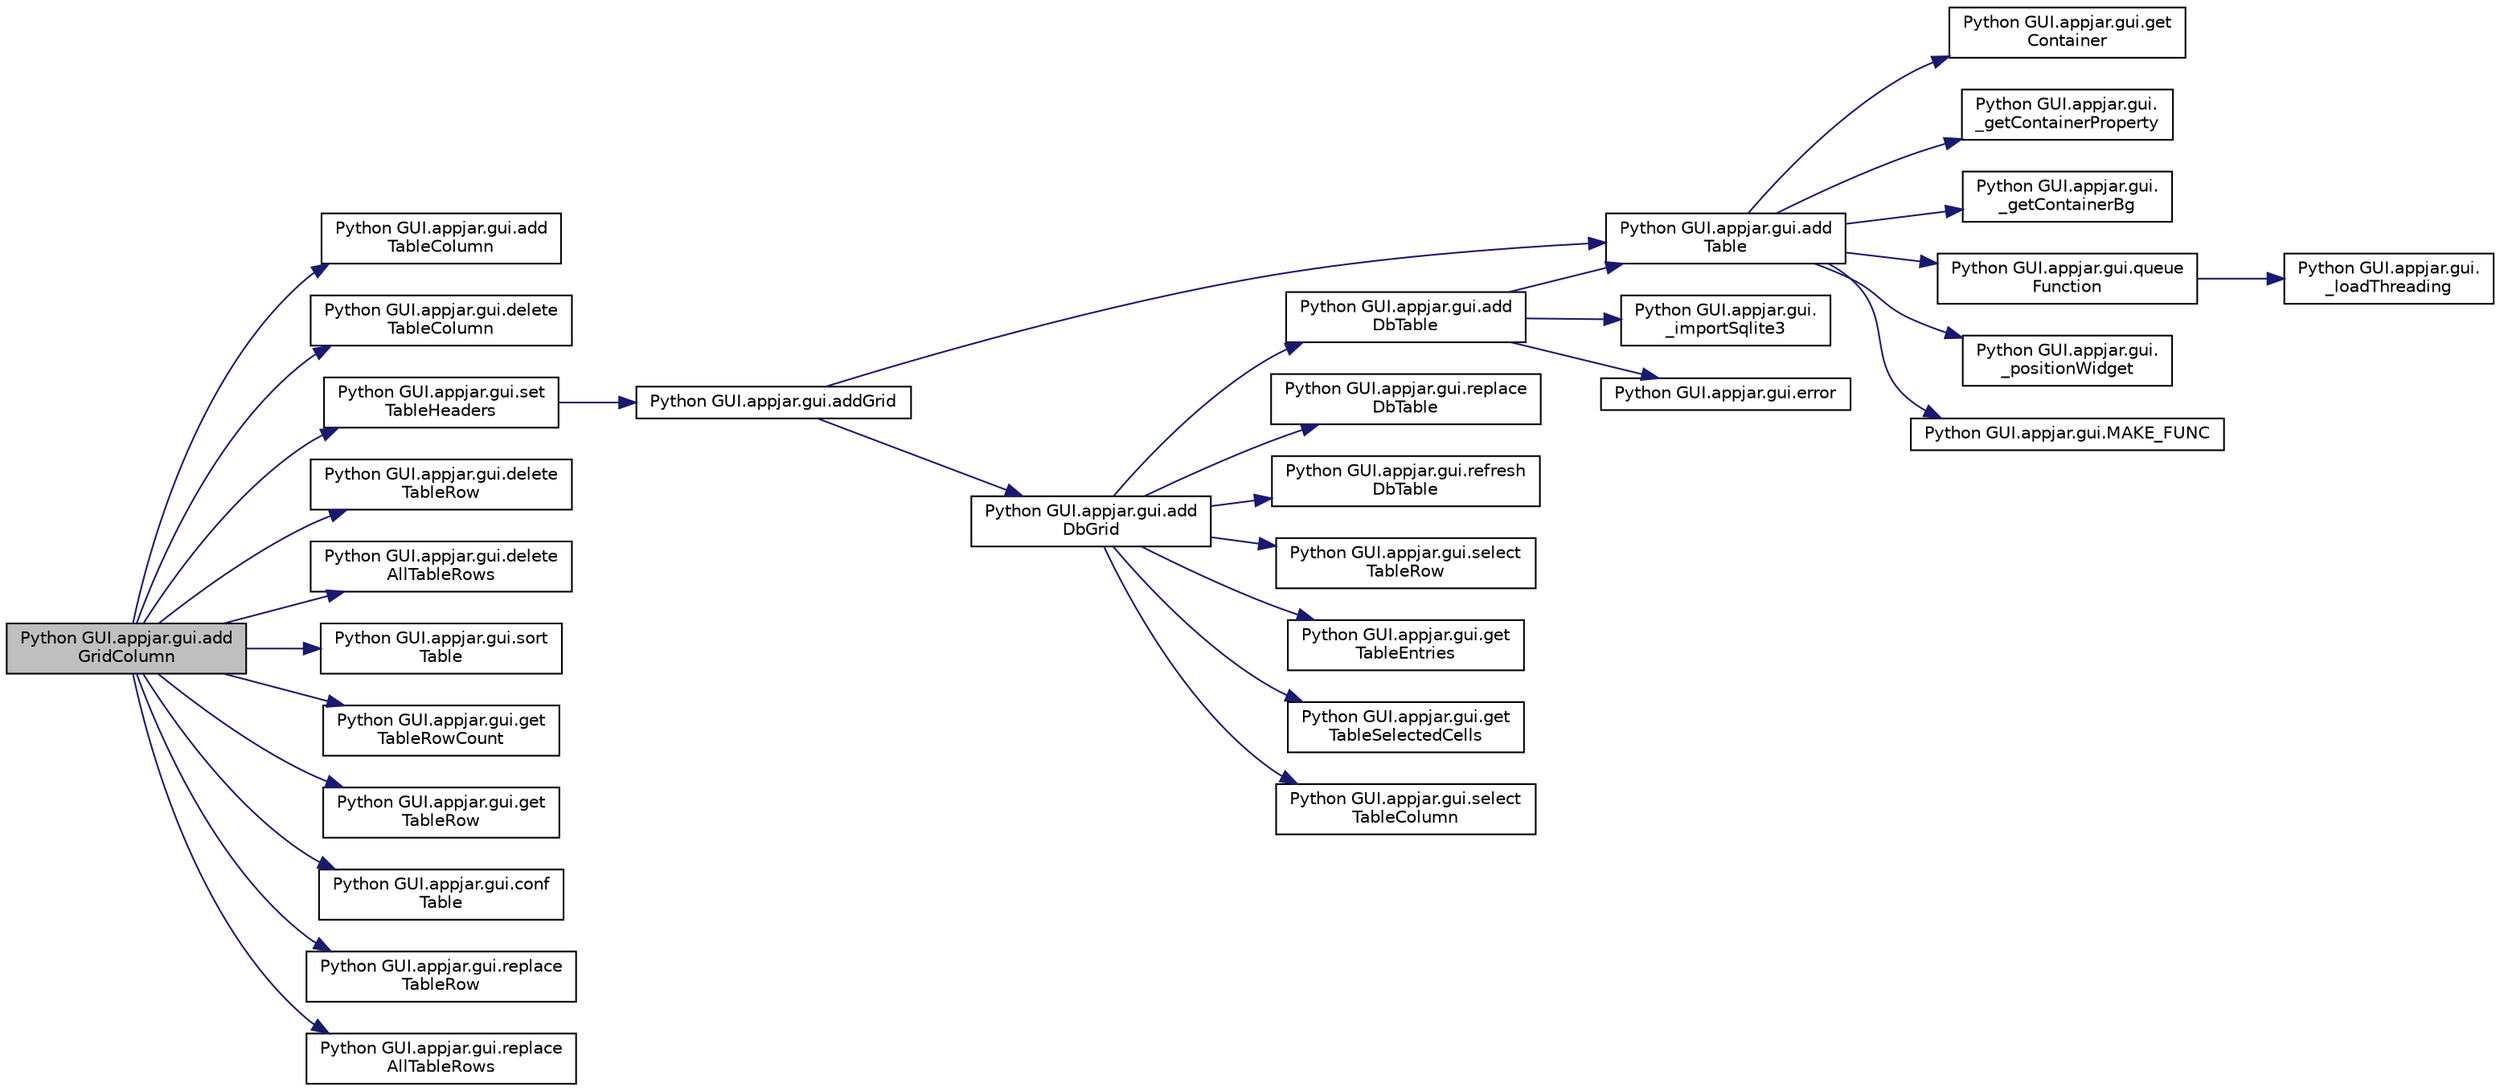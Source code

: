 digraph "Python GUI.appjar.gui.addGridColumn"
{
  edge [fontname="Helvetica",fontsize="10",labelfontname="Helvetica",labelfontsize="10"];
  node [fontname="Helvetica",fontsize="10",shape=record];
  rankdir="LR";
  Node379 [label="Python GUI.appjar.gui.add\lGridColumn",height=0.2,width=0.4,color="black", fillcolor="grey75", style="filled", fontcolor="black"];
  Node379 -> Node380 [color="midnightblue",fontsize="10",style="solid",fontname="Helvetica"];
  Node380 [label="Python GUI.appjar.gui.add\lTableColumn",height=0.2,width=0.4,color="black", fillcolor="white", style="filled",URL="$class_python_01_g_u_i_1_1appjar_1_1gui.html#ab23cc6b9650da8d4398dddaaa3bcec03"];
  Node379 -> Node381 [color="midnightblue",fontsize="10",style="solid",fontname="Helvetica"];
  Node381 [label="Python GUI.appjar.gui.delete\lTableColumn",height=0.2,width=0.4,color="black", fillcolor="white", style="filled",URL="$class_python_01_g_u_i_1_1appjar_1_1gui.html#af696592c47136b2da50a4aa7b1b3e45b"];
  Node379 -> Node382 [color="midnightblue",fontsize="10",style="solid",fontname="Helvetica"];
  Node382 [label="Python GUI.appjar.gui.set\lTableHeaders",height=0.2,width=0.4,color="black", fillcolor="white", style="filled",URL="$class_python_01_g_u_i_1_1appjar_1_1gui.html#a1707714dd4a84b284f8d07faa14f16c1"];
  Node382 -> Node383 [color="midnightblue",fontsize="10",style="solid",fontname="Helvetica"];
  Node383 [label="Python GUI.appjar.gui.addGrid",height=0.2,width=0.4,color="black", fillcolor="white", style="filled",URL="$class_python_01_g_u_i_1_1appjar_1_1gui.html#abcc4ab3e43d1c126773b6131fcfca071"];
  Node383 -> Node384 [color="midnightblue",fontsize="10",style="solid",fontname="Helvetica"];
  Node384 [label="Python GUI.appjar.gui.add\lTable",height=0.2,width=0.4,color="black", fillcolor="white", style="filled",URL="$class_python_01_g_u_i_1_1appjar_1_1gui.html#afed5cffabe4edde6b5d18c2b8c5b3858"];
  Node384 -> Node385 [color="midnightblue",fontsize="10",style="solid",fontname="Helvetica"];
  Node385 [label="Python GUI.appjar.gui.get\lContainer",height=0.2,width=0.4,color="black", fillcolor="white", style="filled",URL="$class_python_01_g_u_i_1_1appjar_1_1gui.html#aa89c83e95e3952f6cc39fc23dffa15ce"];
  Node384 -> Node386 [color="midnightblue",fontsize="10",style="solid",fontname="Helvetica"];
  Node386 [label="Python GUI.appjar.gui.\l_getContainerProperty",height=0.2,width=0.4,color="black", fillcolor="white", style="filled",URL="$class_python_01_g_u_i_1_1appjar_1_1gui.html#aa0cf90816634eb9855a518e37d864ec1"];
  Node384 -> Node387 [color="midnightblue",fontsize="10",style="solid",fontname="Helvetica"];
  Node387 [label="Python GUI.appjar.gui.\l_getContainerBg",height=0.2,width=0.4,color="black", fillcolor="white", style="filled",URL="$class_python_01_g_u_i_1_1appjar_1_1gui.html#a7ca2e28f0ccf3c5e00ca64676c496afd"];
  Node384 -> Node388 [color="midnightblue",fontsize="10",style="solid",fontname="Helvetica"];
  Node388 [label="Python GUI.appjar.gui.queue\lFunction",height=0.2,width=0.4,color="black", fillcolor="white", style="filled",URL="$class_python_01_g_u_i_1_1appjar_1_1gui.html#aa1f4470e86a68404917803bdc62a6a2a"];
  Node388 -> Node389 [color="midnightblue",fontsize="10",style="solid",fontname="Helvetica"];
  Node389 [label="Python GUI.appjar.gui.\l_loadThreading",height=0.2,width=0.4,color="black", fillcolor="white", style="filled",URL="$class_python_01_g_u_i_1_1appjar_1_1gui.html#a98e0a521a795bbc342493e84d1b157d1"];
  Node384 -> Node390 [color="midnightblue",fontsize="10",style="solid",fontname="Helvetica"];
  Node390 [label="Python GUI.appjar.gui.\l_positionWidget",height=0.2,width=0.4,color="black", fillcolor="white", style="filled",URL="$class_python_01_g_u_i_1_1appjar_1_1gui.html#a994cf4bbd47f434233271d3d8b0eb4c6"];
  Node384 -> Node391 [color="midnightblue",fontsize="10",style="solid",fontname="Helvetica"];
  Node391 [label="Python GUI.appjar.gui.MAKE_FUNC",height=0.2,width=0.4,color="black", fillcolor="white", style="filled",URL="$class_python_01_g_u_i_1_1appjar_1_1gui.html#a1d2c0d0a475441a8f9208204ef3227a6",tooltip="FUNCTION for managing commands. "];
  Node383 -> Node392 [color="midnightblue",fontsize="10",style="solid",fontname="Helvetica"];
  Node392 [label="Python GUI.appjar.gui.add\lDbGrid",height=0.2,width=0.4,color="black", fillcolor="white", style="filled",URL="$class_python_01_g_u_i_1_1appjar_1_1gui.html#ae958a26820bc6df226990c474cd3e475"];
  Node392 -> Node393 [color="midnightblue",fontsize="10",style="solid",fontname="Helvetica"];
  Node393 [label="Python GUI.appjar.gui.add\lDbTable",height=0.2,width=0.4,color="black", fillcolor="white", style="filled",URL="$class_python_01_g_u_i_1_1appjar_1_1gui.html#af64997bd78a9608cb2b4965fc29d1506"];
  Node393 -> Node394 [color="midnightblue",fontsize="10",style="solid",fontname="Helvetica"];
  Node394 [label="Python GUI.appjar.gui.\l_importSqlite3",height=0.2,width=0.4,color="black", fillcolor="white", style="filled",URL="$class_python_01_g_u_i_1_1appjar_1_1gui.html#af24d396fff4655f45724add0b8507878"];
  Node393 -> Node395 [color="midnightblue",fontsize="10",style="solid",fontname="Helvetica"];
  Node395 [label="Python GUI.appjar.gui.error",height=0.2,width=0.4,color="black", fillcolor="white", style="filled",URL="$class_python_01_g_u_i_1_1appjar_1_1gui.html#af22f729601dae6a052666888083813af"];
  Node393 -> Node384 [color="midnightblue",fontsize="10",style="solid",fontname="Helvetica"];
  Node392 -> Node396 [color="midnightblue",fontsize="10",style="solid",fontname="Helvetica"];
  Node396 [label="Python GUI.appjar.gui.replace\lDbTable",height=0.2,width=0.4,color="black", fillcolor="white", style="filled",URL="$class_python_01_g_u_i_1_1appjar_1_1gui.html#a4ee55b4d487a45cd562fcec7882dd410"];
  Node392 -> Node397 [color="midnightblue",fontsize="10",style="solid",fontname="Helvetica"];
  Node397 [label="Python GUI.appjar.gui.refresh\lDbTable",height=0.2,width=0.4,color="black", fillcolor="white", style="filled",URL="$class_python_01_g_u_i_1_1appjar_1_1gui.html#ae29cc2eb55a286d1308c66d4d8ac3123"];
  Node392 -> Node398 [color="midnightblue",fontsize="10",style="solid",fontname="Helvetica"];
  Node398 [label="Python GUI.appjar.gui.select\lTableRow",height=0.2,width=0.4,color="black", fillcolor="white", style="filled",URL="$class_python_01_g_u_i_1_1appjar_1_1gui.html#abaa43ccbe0971192a9e1ca6ae772e07c"];
  Node392 -> Node399 [color="midnightblue",fontsize="10",style="solid",fontname="Helvetica"];
  Node399 [label="Python GUI.appjar.gui.get\lTableEntries",height=0.2,width=0.4,color="black", fillcolor="white", style="filled",URL="$class_python_01_g_u_i_1_1appjar_1_1gui.html#ad52636dd598562b2caa1e0047c906ec3"];
  Node392 -> Node400 [color="midnightblue",fontsize="10",style="solid",fontname="Helvetica"];
  Node400 [label="Python GUI.appjar.gui.get\lTableSelectedCells",height=0.2,width=0.4,color="black", fillcolor="white", style="filled",URL="$class_python_01_g_u_i_1_1appjar_1_1gui.html#ad79e67da7a4e0adbafff26b2f82737b0"];
  Node392 -> Node401 [color="midnightblue",fontsize="10",style="solid",fontname="Helvetica"];
  Node401 [label="Python GUI.appjar.gui.select\lTableColumn",height=0.2,width=0.4,color="black", fillcolor="white", style="filled",URL="$class_python_01_g_u_i_1_1appjar_1_1gui.html#a27683b126f18f50c81bf186939fbbc04"];
  Node379 -> Node402 [color="midnightblue",fontsize="10",style="solid",fontname="Helvetica"];
  Node402 [label="Python GUI.appjar.gui.delete\lTableRow",height=0.2,width=0.4,color="black", fillcolor="white", style="filled",URL="$class_python_01_g_u_i_1_1appjar_1_1gui.html#ad4afec6d381d2ddc2d7e272c9e15d2fa"];
  Node379 -> Node403 [color="midnightblue",fontsize="10",style="solid",fontname="Helvetica"];
  Node403 [label="Python GUI.appjar.gui.delete\lAllTableRows",height=0.2,width=0.4,color="black", fillcolor="white", style="filled",URL="$class_python_01_g_u_i_1_1appjar_1_1gui.html#acd2cfe42328dae650d8fff84054155c4"];
  Node379 -> Node404 [color="midnightblue",fontsize="10",style="solid",fontname="Helvetica"];
  Node404 [label="Python GUI.appjar.gui.sort\lTable",height=0.2,width=0.4,color="black", fillcolor="white", style="filled",URL="$class_python_01_g_u_i_1_1appjar_1_1gui.html#afa96f4b8f53c364055470eab0f5f49a5"];
  Node379 -> Node405 [color="midnightblue",fontsize="10",style="solid",fontname="Helvetica"];
  Node405 [label="Python GUI.appjar.gui.get\lTableRowCount",height=0.2,width=0.4,color="black", fillcolor="white", style="filled",URL="$class_python_01_g_u_i_1_1appjar_1_1gui.html#a6d0cadb060e49fa8693446666f45bcf4"];
  Node379 -> Node406 [color="midnightblue",fontsize="10",style="solid",fontname="Helvetica"];
  Node406 [label="Python GUI.appjar.gui.get\lTableRow",height=0.2,width=0.4,color="black", fillcolor="white", style="filled",URL="$class_python_01_g_u_i_1_1appjar_1_1gui.html#ae1e92a69a001532d3dc6bb2debf22f2f"];
  Node379 -> Node407 [color="midnightblue",fontsize="10",style="solid",fontname="Helvetica"];
  Node407 [label="Python GUI.appjar.gui.conf\lTable",height=0.2,width=0.4,color="black", fillcolor="white", style="filled",URL="$class_python_01_g_u_i_1_1appjar_1_1gui.html#ab899b3c2731e0ff001ef4b3e356ff63c"];
  Node379 -> Node408 [color="midnightblue",fontsize="10",style="solid",fontname="Helvetica"];
  Node408 [label="Python GUI.appjar.gui.replace\lTableRow",height=0.2,width=0.4,color="black", fillcolor="white", style="filled",URL="$class_python_01_g_u_i_1_1appjar_1_1gui.html#a22f2cd65ce5e82e5968fe989ce7a6fc3"];
  Node379 -> Node409 [color="midnightblue",fontsize="10",style="solid",fontname="Helvetica"];
  Node409 [label="Python GUI.appjar.gui.replace\lAllTableRows",height=0.2,width=0.4,color="black", fillcolor="white", style="filled",URL="$class_python_01_g_u_i_1_1appjar_1_1gui.html#a4dbf6f716fcf15fc3acbea4e179abf98"];
}
